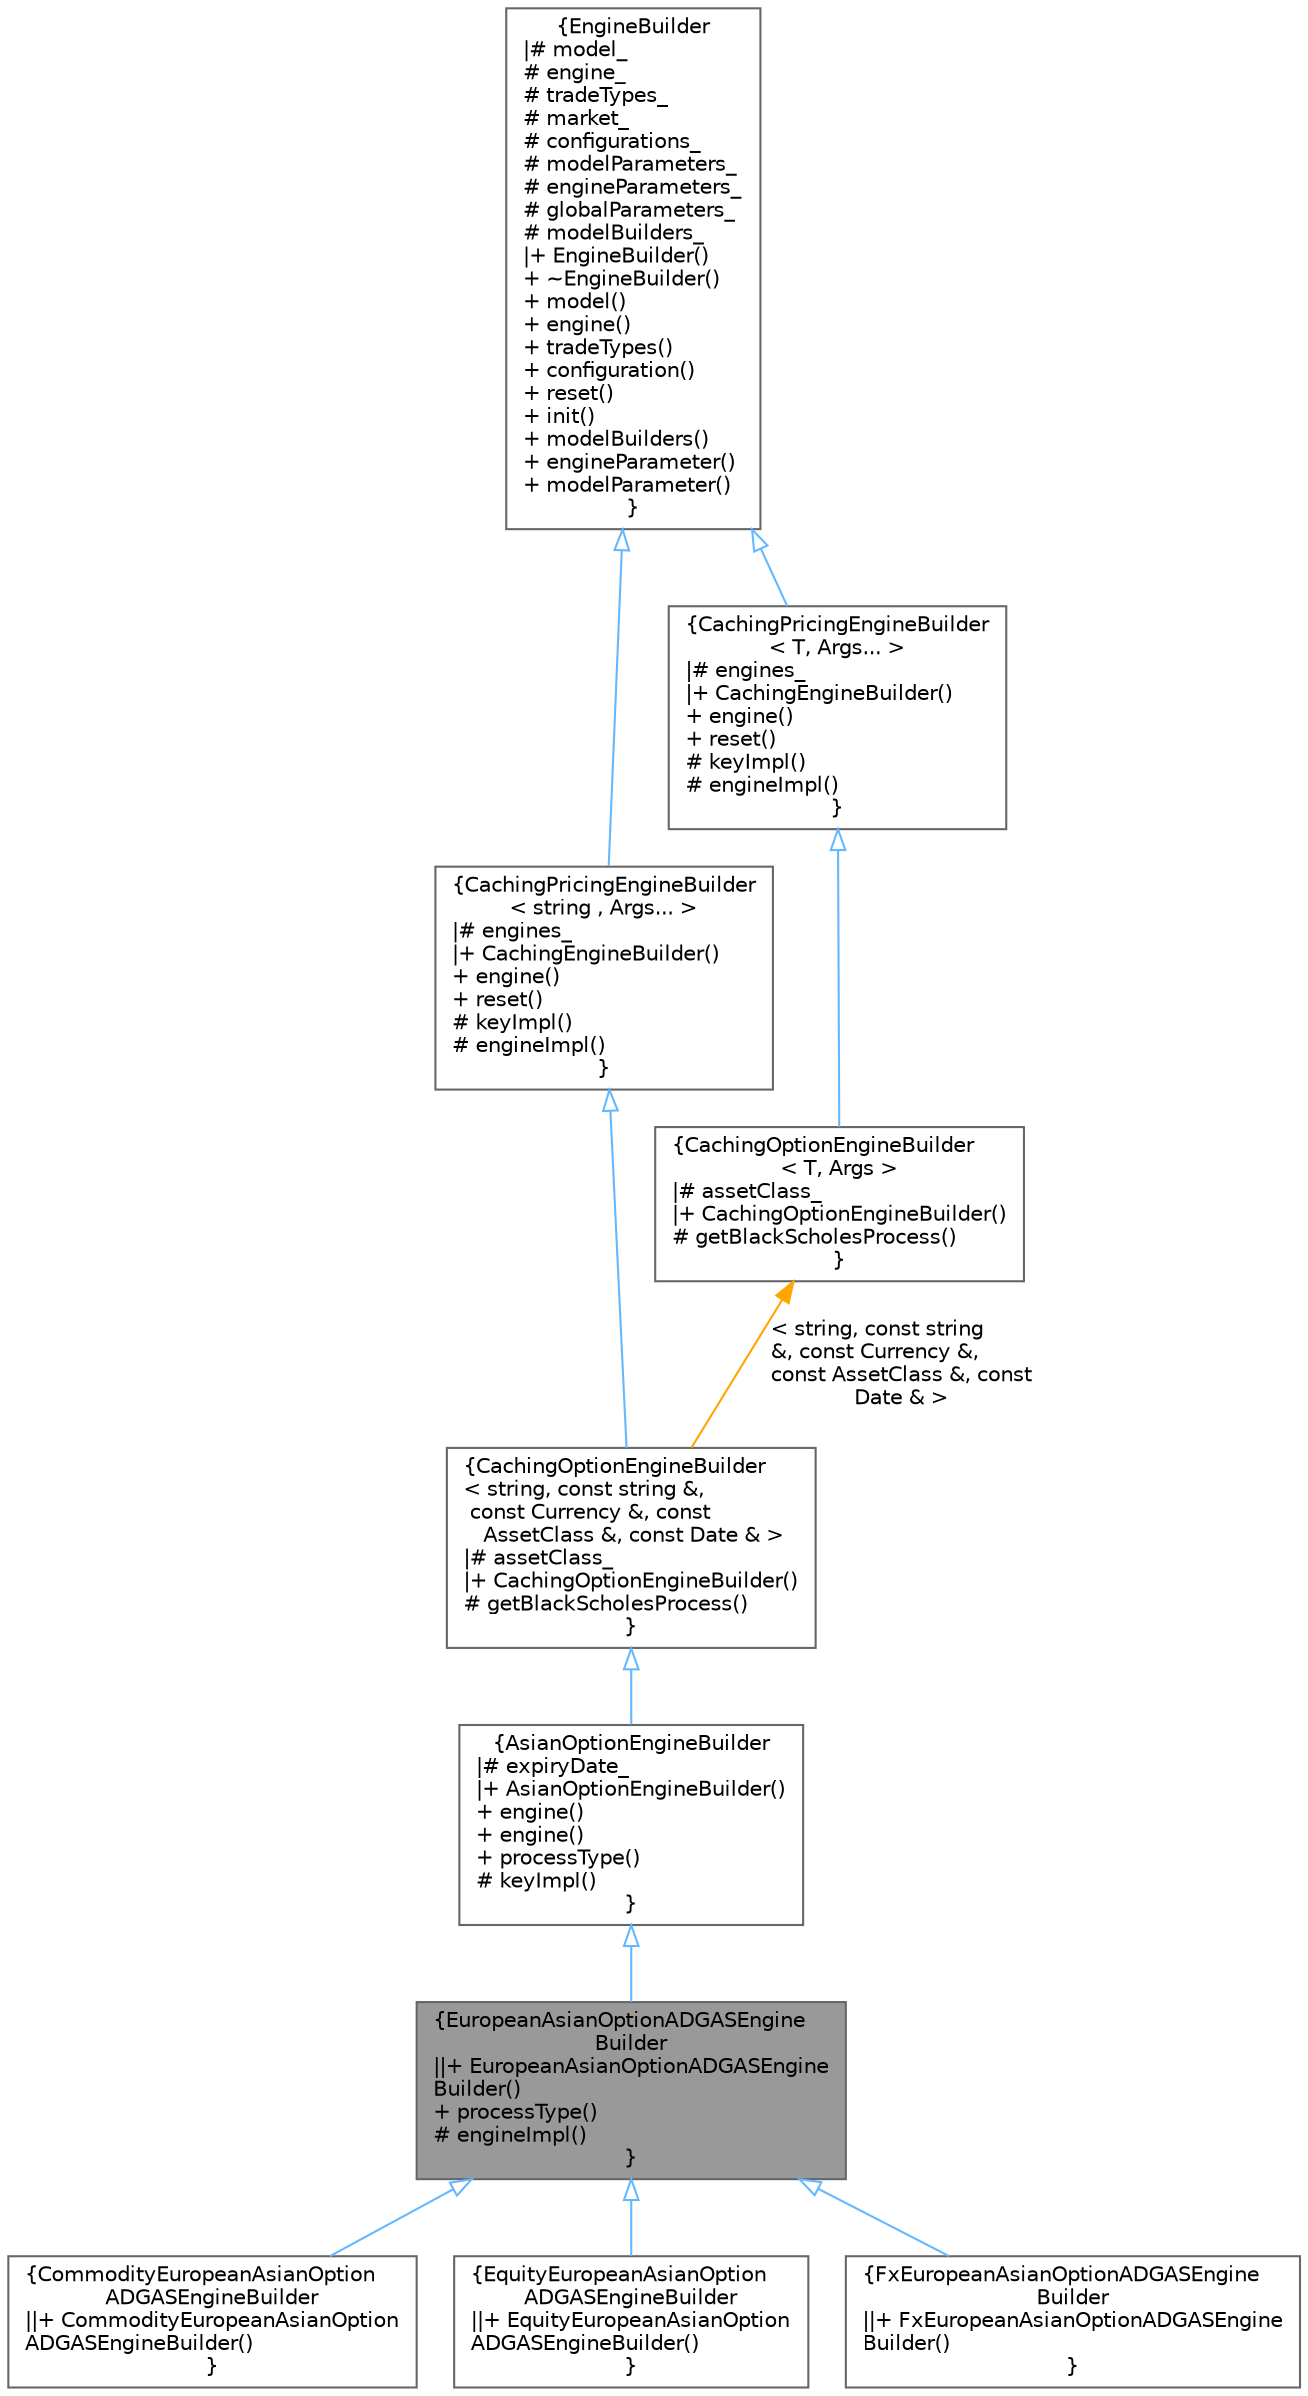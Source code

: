 digraph "EuropeanAsianOptionADGASEngineBuilder"
{
 // INTERACTIVE_SVG=YES
 // LATEX_PDF_SIZE
  bgcolor="transparent";
  edge [fontname=Helvetica,fontsize=10,labelfontname=Helvetica,labelfontsize=10];
  node [fontname=Helvetica,fontsize=10,shape=box,height=0.2,width=0.4];
  Node1 [label="{EuropeanAsianOptionADGASEngine\lBuilder\n||+ EuropeanAsianOptionADGASEngine\lBuilder()\l+ processType()\l# engineImpl()\l}",height=0.2,width=0.4,color="gray40", fillcolor="grey60", style="filled", fontcolor="black",tooltip="Discrete Analytic Engine Builder for European Asian Geometric Average Strike Options."];
  Node2 -> Node1 [dir="back",color="steelblue1",style="solid",arrowtail="onormal"];
  Node2 [label="{AsianOptionEngineBuilder\n|# expiryDate_\l|+ AsianOptionEngineBuilder()\l+ engine()\l+ engine()\l+ processType()\l# keyImpl()\l}",height=0.2,width=0.4,color="gray40", fillcolor="white", style="filled",URL="$classore_1_1data_1_1_asian_option_engine_builder.html",tooltip="Abstract Engine Builder for Asian Options."];
  Node3 -> Node2 [dir="back",color="steelblue1",style="solid",arrowtail="onormal"];
  Node3 [label="{CachingOptionEngineBuilder\l\< string, const string &,\l const Currency &, const\l AssetClass &, const Date & \>\n|# assetClass_\l|+ CachingOptionEngineBuilder()\l# getBlackScholesProcess()\l}",height=0.2,width=0.4,color="gray40", fillcolor="white", style="filled",URL="$classore_1_1data_1_1_caching_option_engine_builder.html",tooltip=" "];
  Node4 -> Node3 [dir="back",color="steelblue1",style="solid",arrowtail="onormal"];
  Node4 [label="{CachingPricingEngineBuilder\l\< string , Args... \>\n|# engines_\l|+ CachingEngineBuilder()\l+ engine()\l+ reset()\l# keyImpl()\l# engineImpl()\l}",height=0.2,width=0.4,color="gray40", fillcolor="white", style="filled",URL="$classore_1_1data_1_1_caching_engine_builder.html",tooltip="Abstract template EngineBuilder class that can cache engines and coupon pricers."];
  Node5 -> Node4 [dir="back",color="steelblue1",style="solid",arrowtail="onormal"];
  Node5 [label="{EngineBuilder\n|# model_\l# engine_\l# tradeTypes_\l# market_\l# configurations_\l# modelParameters_\l# engineParameters_\l# globalParameters_\l# modelBuilders_\l|+ EngineBuilder()\l+ ~EngineBuilder()\l+ model()\l+ engine()\l+ tradeTypes()\l+ configuration()\l+ reset()\l+ init()\l+ modelBuilders()\l+ engineParameter()\l+ modelParameter()\l}",height=0.2,width=0.4,color="gray40", fillcolor="white", style="filled",URL="$classore_1_1data_1_1_engine_builder.html",tooltip="Base PricingEngine Builder class for a specific model and engine."];
  Node6 -> Node3 [dir="back",color="orange",style="solid",label=" \< string, const string\l &, const Currency &,\l const AssetClass &, const\l Date & \>" ];
  Node6 [label="{CachingOptionEngineBuilder\l\< T, Args \>\n|# assetClass_\l|+ CachingOptionEngineBuilder()\l# getBlackScholesProcess()\l}",height=0.2,width=0.4,color="gray40", fillcolor="white", style="filled",URL="$classore_1_1data_1_1_caching_option_engine_builder.html",tooltip=" "];
  Node7 -> Node6 [dir="back",color="steelblue1",style="solid",arrowtail="onormal"];
  Node7 [label="{CachingPricingEngineBuilder\l\< T, Args... \>\n|# engines_\l|+ CachingEngineBuilder()\l+ engine()\l+ reset()\l# keyImpl()\l# engineImpl()\l}",height=0.2,width=0.4,color="gray40", fillcolor="white", style="filled",URL="$classore_1_1data_1_1_caching_engine_builder.html",tooltip="Abstract template EngineBuilder class that can cache engines and coupon pricers."];
  Node5 -> Node7 [dir="back",color="steelblue1",style="solid",arrowtail="onormal"];
  Node1 -> Node8 [dir="back",color="steelblue1",style="solid",arrowtail="onormal"];
  Node8 [label="{CommodityEuropeanAsianOption\lADGASEngineBuilder\n||+ CommodityEuropeanAsianOption\lADGASEngineBuilder()\l}",height=0.2,width=0.4,color="gray40", fillcolor="white", style="filled",URL="$classore_1_1data_1_1_commodity_european_asian_option_a_d_g_a_s_engine_builder.html",tooltip="Discrete Analytic Engine Builder for European Asian Commodity Geometric Average Strike Options."];
  Node1 -> Node9 [dir="back",color="steelblue1",style="solid",arrowtail="onormal"];
  Node9 [label="{EquityEuropeanAsianOption\lADGASEngineBuilder\n||+ EquityEuropeanAsianOption\lADGASEngineBuilder()\l}",height=0.2,width=0.4,color="gray40", fillcolor="white", style="filled",URL="$classore_1_1data_1_1_equity_european_asian_option_a_d_g_a_s_engine_builder.html",tooltip="Discrete Analytic Engine Builder for European Asian Equity Geometric Average Strike Options."];
  Node1 -> Node10 [dir="back",color="steelblue1",style="solid",arrowtail="onormal"];
  Node10 [label="{FxEuropeanAsianOptionADGASEngine\lBuilder\n||+ FxEuropeanAsianOptionADGASEngine\lBuilder()\l}",height=0.2,width=0.4,color="gray40", fillcolor="white", style="filled",URL="$classore_1_1data_1_1_fx_european_asian_option_a_d_g_a_s_engine_builder.html",tooltip="Discrete Analytic Engine Builder for European Asian Fx Geometric Average Strike Options."];
}
